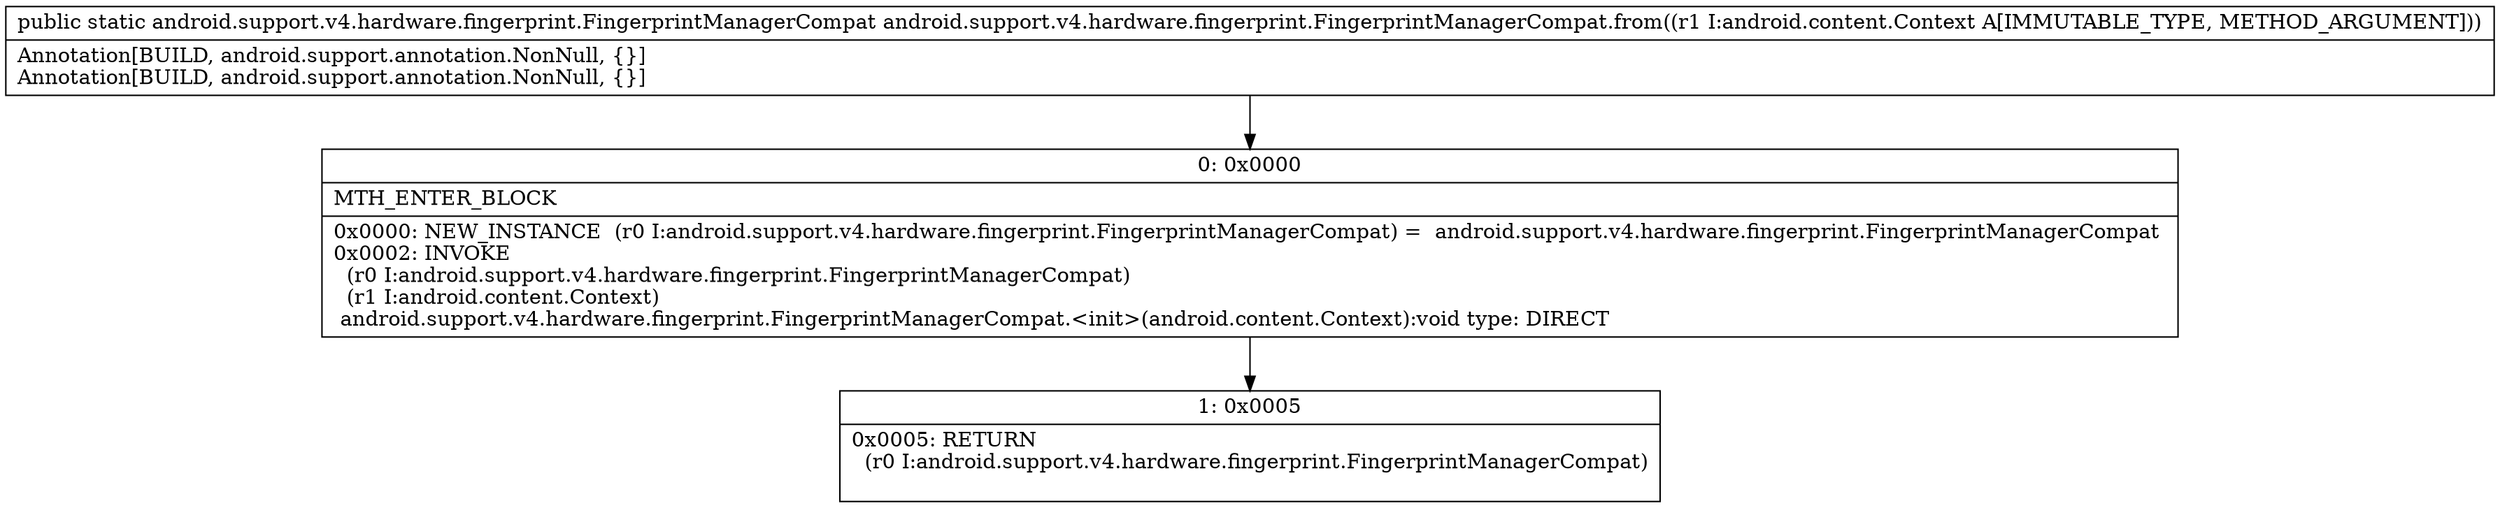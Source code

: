 digraph "CFG forandroid.support.v4.hardware.fingerprint.FingerprintManagerCompat.from(Landroid\/content\/Context;)Landroid\/support\/v4\/hardware\/fingerprint\/FingerprintManagerCompat;" {
Node_0 [shape=record,label="{0\:\ 0x0000|MTH_ENTER_BLOCK\l|0x0000: NEW_INSTANCE  (r0 I:android.support.v4.hardware.fingerprint.FingerprintManagerCompat) =  android.support.v4.hardware.fingerprint.FingerprintManagerCompat \l0x0002: INVOKE  \l  (r0 I:android.support.v4.hardware.fingerprint.FingerprintManagerCompat)\l  (r1 I:android.content.Context)\l android.support.v4.hardware.fingerprint.FingerprintManagerCompat.\<init\>(android.content.Context):void type: DIRECT \l}"];
Node_1 [shape=record,label="{1\:\ 0x0005|0x0005: RETURN  \l  (r0 I:android.support.v4.hardware.fingerprint.FingerprintManagerCompat)\l \l}"];
MethodNode[shape=record,label="{public static android.support.v4.hardware.fingerprint.FingerprintManagerCompat android.support.v4.hardware.fingerprint.FingerprintManagerCompat.from((r1 I:android.content.Context A[IMMUTABLE_TYPE, METHOD_ARGUMENT]))  | Annotation[BUILD, android.support.annotation.NonNull, \{\}]\lAnnotation[BUILD, android.support.annotation.NonNull, \{\}]\l}"];
MethodNode -> Node_0;
Node_0 -> Node_1;
}

